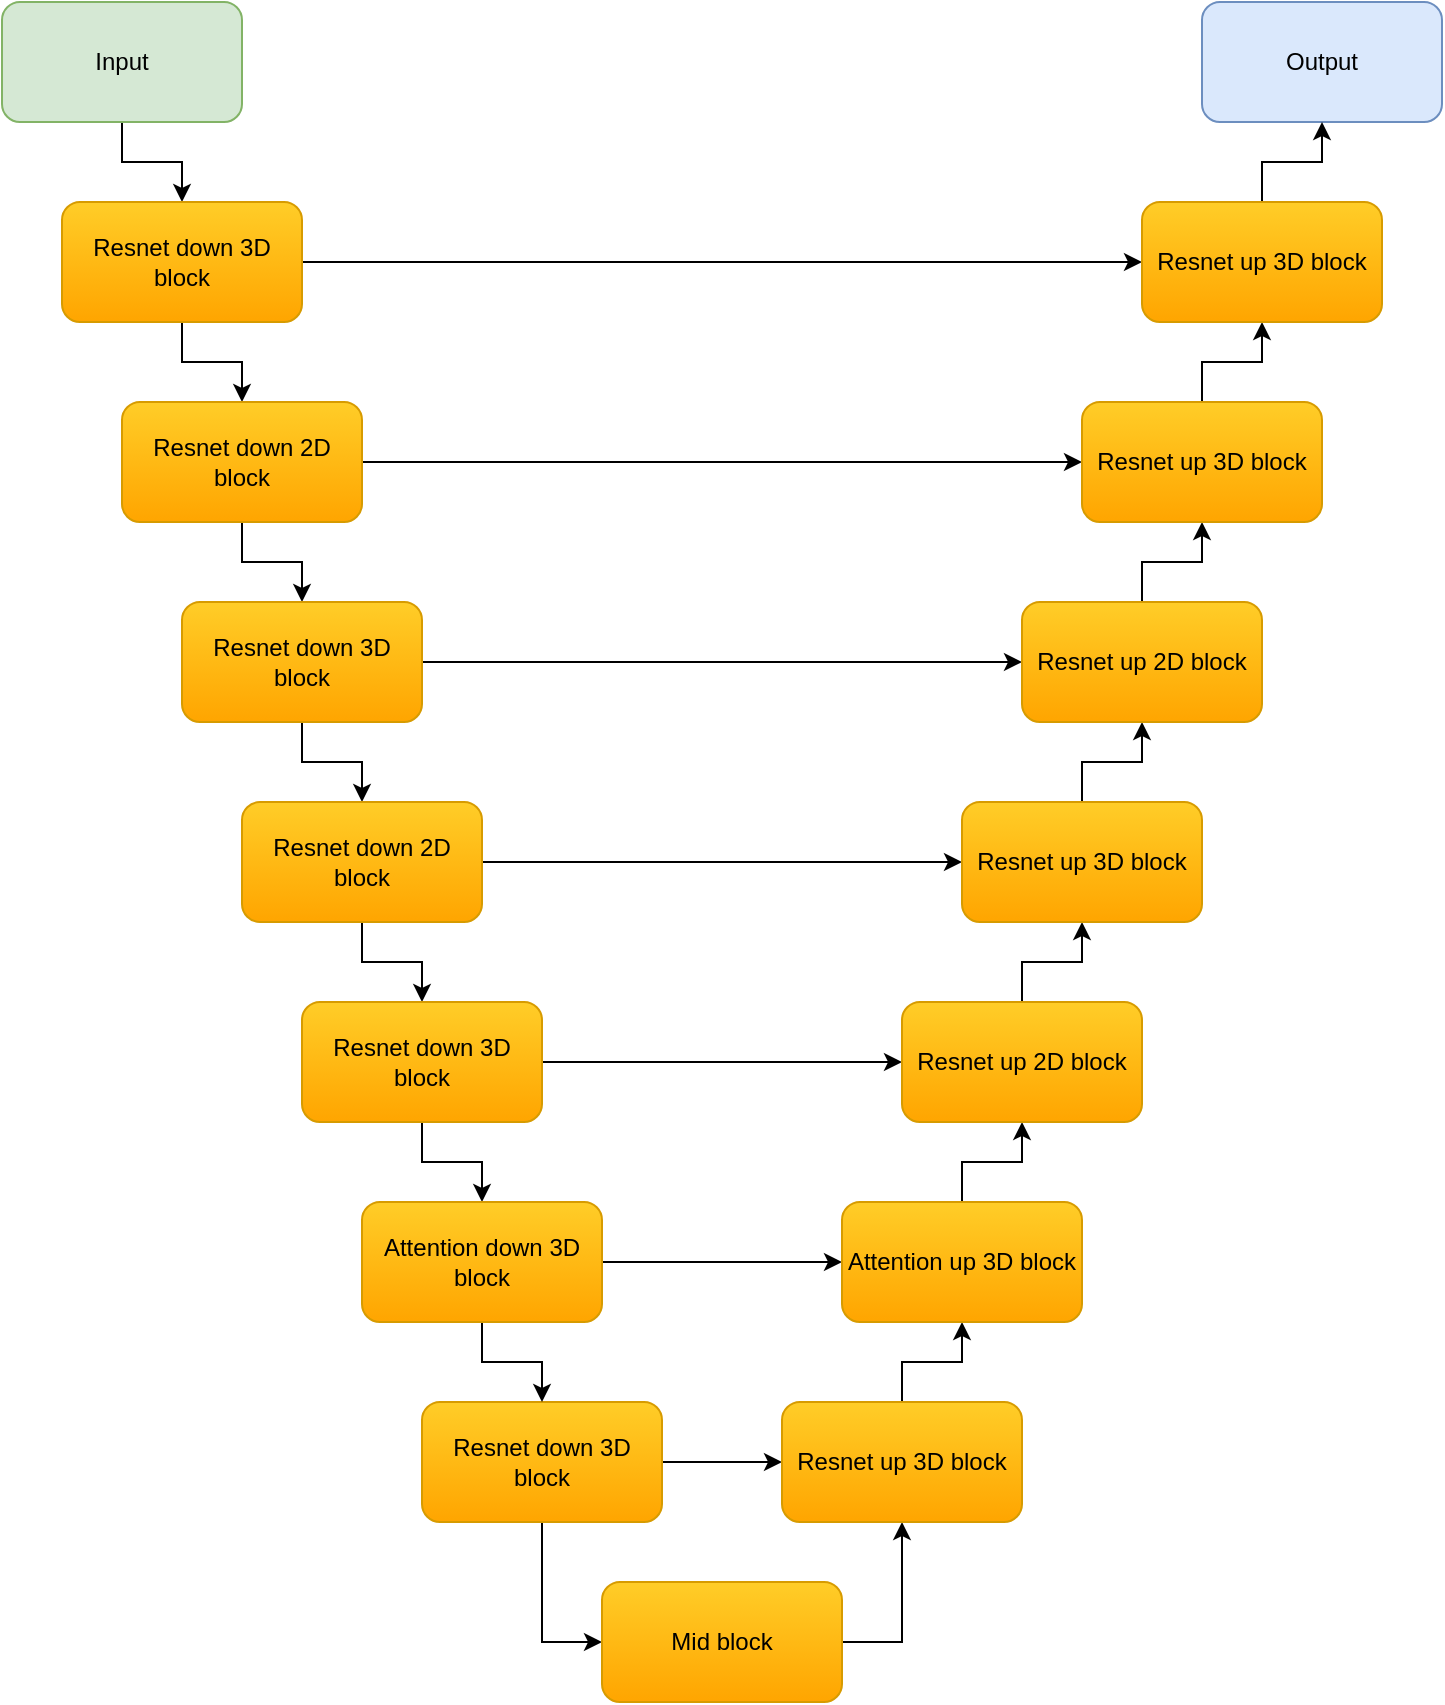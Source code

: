 <mxfile version="21.6.9" type="device">
  <diagram name="Page-1" id="bKJ9M7TFCG-FmAOeaJfg">
    <mxGraphModel dx="2062" dy="1138" grid="1" gridSize="10" guides="1" tooltips="1" connect="1" arrows="1" fold="1" page="1" pageScale="1" pageWidth="850" pageHeight="1100" math="0" shadow="0">
      <root>
        <mxCell id="0" />
        <mxCell id="1" parent="0" />
        <mxCell id="PrT4Ly5hu28b8KY8F8GB-10" style="edgeStyle=orthogonalEdgeStyle;rounded=0;orthogonalLoop=1;jettySize=auto;html=1;exitX=0.5;exitY=1;exitDx=0;exitDy=0;entryX=0.5;entryY=0;entryDx=0;entryDy=0;" parent="1" source="PrT4Ly5hu28b8KY8F8GB-1" target="PrT4Ly5hu28b8KY8F8GB-7" edge="1">
          <mxGeometry relative="1" as="geometry" />
        </mxCell>
        <mxCell id="PrT4Ly5hu28b8KY8F8GB-1" value="Input" style="rounded=1;whiteSpace=wrap;html=1;fillColor=#d5e8d4;strokeColor=#82b366;" parent="1" vertex="1">
          <mxGeometry x="20" y="110" width="120" height="60" as="geometry" />
        </mxCell>
        <mxCell id="PrT4Ly5hu28b8KY8F8GB-11" style="edgeStyle=orthogonalEdgeStyle;rounded=0;orthogonalLoop=1;jettySize=auto;html=1;exitX=0.5;exitY=1;exitDx=0;exitDy=0;entryX=0.5;entryY=0;entryDx=0;entryDy=0;" parent="1" source="PrT4Ly5hu28b8KY8F8GB-7" target="PrT4Ly5hu28b8KY8F8GB-8" edge="1">
          <mxGeometry relative="1" as="geometry" />
        </mxCell>
        <mxCell id="5i70CCmdOkv6TvyT6Tv_-49" style="edgeStyle=orthogonalEdgeStyle;rounded=0;orthogonalLoop=1;jettySize=auto;html=1;exitX=1;exitY=0.5;exitDx=0;exitDy=0;entryX=0;entryY=0.5;entryDx=0;entryDy=0;" edge="1" parent="1" source="PrT4Ly5hu28b8KY8F8GB-7" target="5i70CCmdOkv6TvyT6Tv_-38">
          <mxGeometry relative="1" as="geometry" />
        </mxCell>
        <mxCell id="PrT4Ly5hu28b8KY8F8GB-7" value="Resnet down 3D block" style="rounded=1;whiteSpace=wrap;html=1;fillColor=#ffcd28;strokeColor=#d79b00;gradientColor=#ffa500;" parent="1" vertex="1">
          <mxGeometry x="50" y="210" width="120" height="60" as="geometry" />
        </mxCell>
        <mxCell id="5i70CCmdOkv6TvyT6Tv_-6" style="edgeStyle=orthogonalEdgeStyle;rounded=0;orthogonalLoop=1;jettySize=auto;html=1;exitX=0.5;exitY=1;exitDx=0;exitDy=0;entryX=0.5;entryY=0;entryDx=0;entryDy=0;" edge="1" parent="1" source="PrT4Ly5hu28b8KY8F8GB-8" target="5i70CCmdOkv6TvyT6Tv_-1">
          <mxGeometry relative="1" as="geometry" />
        </mxCell>
        <mxCell id="5i70CCmdOkv6TvyT6Tv_-48" style="edgeStyle=orthogonalEdgeStyle;rounded=0;orthogonalLoop=1;jettySize=auto;html=1;exitX=1;exitY=0.5;exitDx=0;exitDy=0;entryX=0;entryY=0.5;entryDx=0;entryDy=0;" edge="1" parent="1" source="PrT4Ly5hu28b8KY8F8GB-8" target="5i70CCmdOkv6TvyT6Tv_-37">
          <mxGeometry relative="1" as="geometry" />
        </mxCell>
        <mxCell id="PrT4Ly5hu28b8KY8F8GB-8" value="Resnet down 2D block" style="rounded=1;whiteSpace=wrap;html=1;fillColor=#ffcd28;strokeColor=#d79b00;gradientColor=#ffa500;" parent="1" vertex="1">
          <mxGeometry x="80" y="310" width="120" height="60" as="geometry" />
        </mxCell>
        <mxCell id="PrT4Ly5hu28b8KY8F8GB-35" value="Output" style="rounded=1;whiteSpace=wrap;html=1;fillColor=#dae8fc;strokeColor=#6c8ebf;" parent="1" vertex="1">
          <mxGeometry x="620" y="110" width="120" height="60" as="geometry" />
        </mxCell>
        <mxCell id="5i70CCmdOkv6TvyT6Tv_-7" style="edgeStyle=orthogonalEdgeStyle;rounded=0;orthogonalLoop=1;jettySize=auto;html=1;exitX=0.5;exitY=1;exitDx=0;exitDy=0;entryX=0.5;entryY=0;entryDx=0;entryDy=0;" edge="1" parent="1" source="5i70CCmdOkv6TvyT6Tv_-1" target="5i70CCmdOkv6TvyT6Tv_-2">
          <mxGeometry relative="1" as="geometry" />
        </mxCell>
        <mxCell id="5i70CCmdOkv6TvyT6Tv_-47" style="edgeStyle=orthogonalEdgeStyle;rounded=0;orthogonalLoop=1;jettySize=auto;html=1;exitX=1;exitY=0.5;exitDx=0;exitDy=0;entryX=0;entryY=0.5;entryDx=0;entryDy=0;" edge="1" parent="1" source="5i70CCmdOkv6TvyT6Tv_-1" target="5i70CCmdOkv6TvyT6Tv_-36">
          <mxGeometry relative="1" as="geometry" />
        </mxCell>
        <mxCell id="5i70CCmdOkv6TvyT6Tv_-1" value="Resnet down 3D block" style="rounded=1;whiteSpace=wrap;html=1;fillColor=#ffcd28;strokeColor=#d79b00;gradientColor=#ffa500;" vertex="1" parent="1">
          <mxGeometry x="110" y="410" width="120" height="60" as="geometry" />
        </mxCell>
        <mxCell id="5i70CCmdOkv6TvyT6Tv_-8" style="edgeStyle=orthogonalEdgeStyle;rounded=0;orthogonalLoop=1;jettySize=auto;html=1;exitX=0.5;exitY=1;exitDx=0;exitDy=0;entryX=0.5;entryY=0;entryDx=0;entryDy=0;" edge="1" parent="1" source="5i70CCmdOkv6TvyT6Tv_-2" target="5i70CCmdOkv6TvyT6Tv_-3">
          <mxGeometry relative="1" as="geometry" />
        </mxCell>
        <mxCell id="5i70CCmdOkv6TvyT6Tv_-46" style="edgeStyle=orthogonalEdgeStyle;rounded=0;orthogonalLoop=1;jettySize=auto;html=1;exitX=1;exitY=0.5;exitDx=0;exitDy=0;entryX=0;entryY=0.5;entryDx=0;entryDy=0;" edge="1" parent="1" source="5i70CCmdOkv6TvyT6Tv_-2" target="5i70CCmdOkv6TvyT6Tv_-35">
          <mxGeometry relative="1" as="geometry" />
        </mxCell>
        <mxCell id="5i70CCmdOkv6TvyT6Tv_-2" value="Resnet down 2D block" style="rounded=1;whiteSpace=wrap;html=1;fillColor=#ffcd28;strokeColor=#d79b00;gradientColor=#ffa500;" vertex="1" parent="1">
          <mxGeometry x="140" y="510" width="120" height="60" as="geometry" />
        </mxCell>
        <mxCell id="5i70CCmdOkv6TvyT6Tv_-9" style="edgeStyle=orthogonalEdgeStyle;rounded=0;orthogonalLoop=1;jettySize=auto;html=1;exitX=0.5;exitY=1;exitDx=0;exitDy=0;entryX=0.5;entryY=0;entryDx=0;entryDy=0;" edge="1" parent="1" source="5i70CCmdOkv6TvyT6Tv_-3" target="5i70CCmdOkv6TvyT6Tv_-5">
          <mxGeometry relative="1" as="geometry" />
        </mxCell>
        <mxCell id="5i70CCmdOkv6TvyT6Tv_-45" style="edgeStyle=orthogonalEdgeStyle;rounded=0;orthogonalLoop=1;jettySize=auto;html=1;exitX=1;exitY=0.5;exitDx=0;exitDy=0;entryX=0;entryY=0.5;entryDx=0;entryDy=0;" edge="1" parent="1" source="5i70CCmdOkv6TvyT6Tv_-3" target="5i70CCmdOkv6TvyT6Tv_-34">
          <mxGeometry relative="1" as="geometry" />
        </mxCell>
        <mxCell id="5i70CCmdOkv6TvyT6Tv_-3" value="Resnet down 3D block" style="rounded=1;whiteSpace=wrap;html=1;fillColor=#ffcd28;strokeColor=#d79b00;gradientColor=#ffa500;" vertex="1" parent="1">
          <mxGeometry x="170" y="610" width="120" height="60" as="geometry" />
        </mxCell>
        <mxCell id="5i70CCmdOkv6TvyT6Tv_-28" style="edgeStyle=orthogonalEdgeStyle;rounded=0;orthogonalLoop=1;jettySize=auto;html=1;exitX=1;exitY=0.5;exitDx=0;exitDy=0;entryX=0;entryY=0.5;entryDx=0;entryDy=0;" edge="1" parent="1" source="5i70CCmdOkv6TvyT6Tv_-4" target="5i70CCmdOkv6TvyT6Tv_-27">
          <mxGeometry relative="1" as="geometry" />
        </mxCell>
        <mxCell id="5i70CCmdOkv6TvyT6Tv_-29" style="edgeStyle=orthogonalEdgeStyle;rounded=0;orthogonalLoop=1;jettySize=auto;html=1;exitX=0.5;exitY=1;exitDx=0;exitDy=0;entryX=0;entryY=0.5;entryDx=0;entryDy=0;" edge="1" parent="1" source="5i70CCmdOkv6TvyT6Tv_-4" target="5i70CCmdOkv6TvyT6Tv_-26">
          <mxGeometry relative="1" as="geometry" />
        </mxCell>
        <mxCell id="5i70CCmdOkv6TvyT6Tv_-4" value="Resnet down 3D block" style="rounded=1;whiteSpace=wrap;html=1;fillColor=#ffcd28;strokeColor=#d79b00;gradientColor=#ffa500;" vertex="1" parent="1">
          <mxGeometry x="230" y="810" width="120" height="60" as="geometry" />
        </mxCell>
        <mxCell id="5i70CCmdOkv6TvyT6Tv_-10" style="edgeStyle=orthogonalEdgeStyle;rounded=0;orthogonalLoop=1;jettySize=auto;html=1;exitX=0.5;exitY=1;exitDx=0;exitDy=0;entryX=0.5;entryY=0;entryDx=0;entryDy=0;" edge="1" parent="1" source="5i70CCmdOkv6TvyT6Tv_-5" target="5i70CCmdOkv6TvyT6Tv_-4">
          <mxGeometry relative="1" as="geometry" />
        </mxCell>
        <mxCell id="5i70CCmdOkv6TvyT6Tv_-33" style="edgeStyle=orthogonalEdgeStyle;rounded=0;orthogonalLoop=1;jettySize=auto;html=1;exitX=1;exitY=0.5;exitDx=0;exitDy=0;entryX=0;entryY=0.5;entryDx=0;entryDy=0;" edge="1" parent="1" source="5i70CCmdOkv6TvyT6Tv_-5" target="5i70CCmdOkv6TvyT6Tv_-31">
          <mxGeometry relative="1" as="geometry" />
        </mxCell>
        <mxCell id="5i70CCmdOkv6TvyT6Tv_-5" value="Attention down 3D block" style="rounded=1;whiteSpace=wrap;html=1;fillColor=#ffcd28;strokeColor=#d79b00;gradientColor=#ffa500;" vertex="1" parent="1">
          <mxGeometry x="200" y="710" width="120" height="60" as="geometry" />
        </mxCell>
        <mxCell id="5i70CCmdOkv6TvyT6Tv_-30" style="edgeStyle=orthogonalEdgeStyle;rounded=0;orthogonalLoop=1;jettySize=auto;html=1;exitX=1;exitY=0.5;exitDx=0;exitDy=0;entryX=0.5;entryY=1;entryDx=0;entryDy=0;" edge="1" parent="1" source="5i70CCmdOkv6TvyT6Tv_-26" target="5i70CCmdOkv6TvyT6Tv_-27">
          <mxGeometry relative="1" as="geometry" />
        </mxCell>
        <mxCell id="5i70CCmdOkv6TvyT6Tv_-26" value="Mid block" style="rounded=1;whiteSpace=wrap;html=1;fillColor=#ffcd28;strokeColor=#d79b00;gradientColor=#ffa500;" vertex="1" parent="1">
          <mxGeometry x="320" y="900" width="120" height="60" as="geometry" />
        </mxCell>
        <mxCell id="5i70CCmdOkv6TvyT6Tv_-50" style="edgeStyle=orthogonalEdgeStyle;rounded=0;orthogonalLoop=1;jettySize=auto;html=1;exitX=0.5;exitY=0;exitDx=0;exitDy=0;entryX=0.5;entryY=1;entryDx=0;entryDy=0;" edge="1" parent="1" source="5i70CCmdOkv6TvyT6Tv_-27" target="5i70CCmdOkv6TvyT6Tv_-31">
          <mxGeometry relative="1" as="geometry" />
        </mxCell>
        <mxCell id="5i70CCmdOkv6TvyT6Tv_-27" value="Resnet up 3D block" style="rounded=1;whiteSpace=wrap;html=1;fillColor=#ffcd28;strokeColor=#d79b00;gradientColor=#ffa500;" vertex="1" parent="1">
          <mxGeometry x="410" y="810" width="120" height="60" as="geometry" />
        </mxCell>
        <mxCell id="5i70CCmdOkv6TvyT6Tv_-51" style="edgeStyle=orthogonalEdgeStyle;rounded=0;orthogonalLoop=1;jettySize=auto;html=1;exitX=0.5;exitY=0;exitDx=0;exitDy=0;entryX=0.5;entryY=1;entryDx=0;entryDy=0;" edge="1" parent="1" source="5i70CCmdOkv6TvyT6Tv_-31" target="5i70CCmdOkv6TvyT6Tv_-34">
          <mxGeometry relative="1" as="geometry" />
        </mxCell>
        <mxCell id="5i70CCmdOkv6TvyT6Tv_-31" value="Attention up 3D block" style="rounded=1;whiteSpace=wrap;html=1;fillColor=#ffcd28;strokeColor=#d79b00;gradientColor=#ffa500;" vertex="1" parent="1">
          <mxGeometry x="440" y="710" width="120" height="60" as="geometry" />
        </mxCell>
        <mxCell id="5i70CCmdOkv6TvyT6Tv_-52" style="edgeStyle=orthogonalEdgeStyle;rounded=0;orthogonalLoop=1;jettySize=auto;html=1;exitX=0.5;exitY=0;exitDx=0;exitDy=0;entryX=0.5;entryY=1;entryDx=0;entryDy=0;" edge="1" parent="1" source="5i70CCmdOkv6TvyT6Tv_-34" target="5i70CCmdOkv6TvyT6Tv_-35">
          <mxGeometry relative="1" as="geometry" />
        </mxCell>
        <mxCell id="5i70CCmdOkv6TvyT6Tv_-34" value="Resnet up 2D block" style="rounded=1;whiteSpace=wrap;html=1;fillColor=#ffcd28;strokeColor=#d79b00;gradientColor=#ffa500;" vertex="1" parent="1">
          <mxGeometry x="470" y="610" width="120" height="60" as="geometry" />
        </mxCell>
        <mxCell id="5i70CCmdOkv6TvyT6Tv_-53" style="edgeStyle=orthogonalEdgeStyle;rounded=0;orthogonalLoop=1;jettySize=auto;html=1;exitX=0.5;exitY=0;exitDx=0;exitDy=0;entryX=0.5;entryY=1;entryDx=0;entryDy=0;" edge="1" parent="1" source="5i70CCmdOkv6TvyT6Tv_-35" target="5i70CCmdOkv6TvyT6Tv_-36">
          <mxGeometry relative="1" as="geometry" />
        </mxCell>
        <mxCell id="5i70CCmdOkv6TvyT6Tv_-35" value="Resnet up 3D block" style="rounded=1;whiteSpace=wrap;html=1;fillColor=#ffcd28;strokeColor=#d79b00;gradientColor=#ffa500;" vertex="1" parent="1">
          <mxGeometry x="500" y="510" width="120" height="60" as="geometry" />
        </mxCell>
        <mxCell id="5i70CCmdOkv6TvyT6Tv_-54" style="edgeStyle=orthogonalEdgeStyle;rounded=0;orthogonalLoop=1;jettySize=auto;html=1;exitX=0.5;exitY=0;exitDx=0;exitDy=0;entryX=0.5;entryY=1;entryDx=0;entryDy=0;" edge="1" parent="1" source="5i70CCmdOkv6TvyT6Tv_-36" target="5i70CCmdOkv6TvyT6Tv_-37">
          <mxGeometry relative="1" as="geometry" />
        </mxCell>
        <mxCell id="5i70CCmdOkv6TvyT6Tv_-36" value="Resnet up 2D block" style="rounded=1;whiteSpace=wrap;html=1;fillColor=#ffcd28;strokeColor=#d79b00;gradientColor=#ffa500;" vertex="1" parent="1">
          <mxGeometry x="530" y="410" width="120" height="60" as="geometry" />
        </mxCell>
        <mxCell id="5i70CCmdOkv6TvyT6Tv_-55" style="edgeStyle=orthogonalEdgeStyle;rounded=0;orthogonalLoop=1;jettySize=auto;html=1;exitX=0.5;exitY=0;exitDx=0;exitDy=0;entryX=0.5;entryY=1;entryDx=0;entryDy=0;" edge="1" parent="1" source="5i70CCmdOkv6TvyT6Tv_-37" target="5i70CCmdOkv6TvyT6Tv_-38">
          <mxGeometry relative="1" as="geometry" />
        </mxCell>
        <mxCell id="5i70CCmdOkv6TvyT6Tv_-37" value="Resnet up 3D block" style="rounded=1;whiteSpace=wrap;html=1;fillColor=#ffcd28;strokeColor=#d79b00;gradientColor=#ffa500;" vertex="1" parent="1">
          <mxGeometry x="560" y="310" width="120" height="60" as="geometry" />
        </mxCell>
        <mxCell id="5i70CCmdOkv6TvyT6Tv_-56" style="edgeStyle=orthogonalEdgeStyle;rounded=0;orthogonalLoop=1;jettySize=auto;html=1;exitX=0.5;exitY=0;exitDx=0;exitDy=0;entryX=0.5;entryY=1;entryDx=0;entryDy=0;" edge="1" parent="1" source="5i70CCmdOkv6TvyT6Tv_-38" target="PrT4Ly5hu28b8KY8F8GB-35">
          <mxGeometry relative="1" as="geometry" />
        </mxCell>
        <mxCell id="5i70CCmdOkv6TvyT6Tv_-38" value="Resnet up 3D block" style="rounded=1;whiteSpace=wrap;html=1;fillColor=#ffcd28;strokeColor=#d79b00;gradientColor=#ffa500;" vertex="1" parent="1">
          <mxGeometry x="590" y="210" width="120" height="60" as="geometry" />
        </mxCell>
      </root>
    </mxGraphModel>
  </diagram>
</mxfile>

